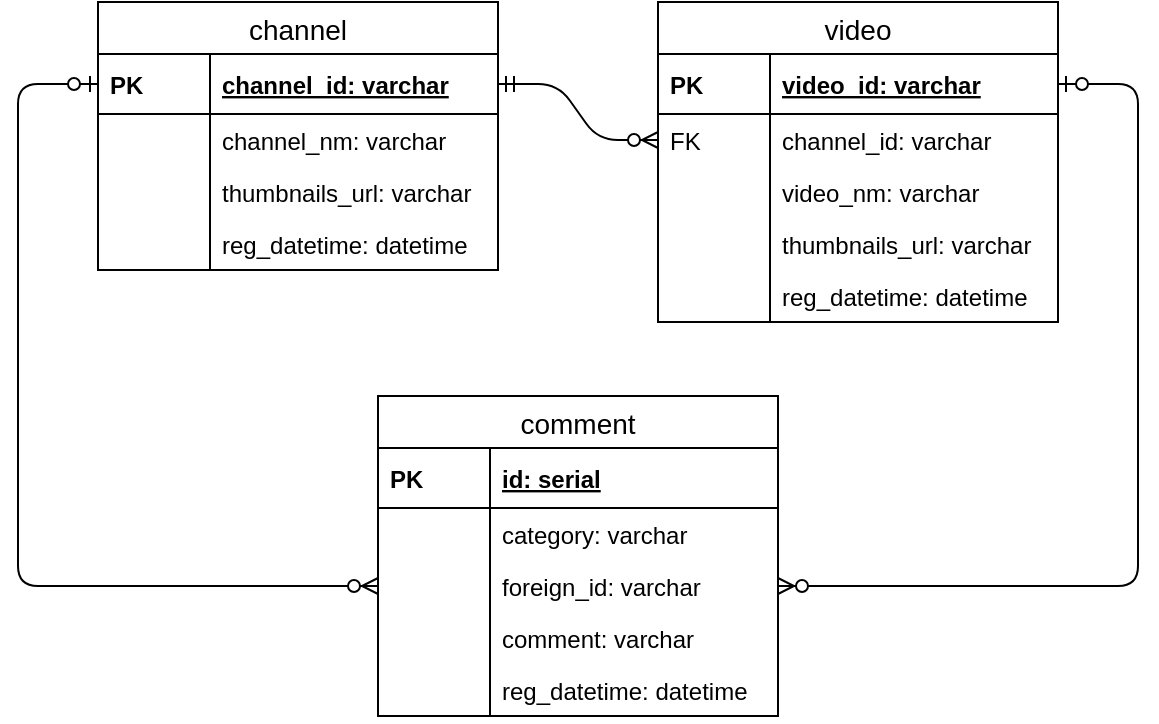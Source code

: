 <mxfile version="13.4.2" type="device"><diagram id="YtEtHxPRF36dMk_ox_9-" name="Page-1"><mxGraphModel dx="727" dy="549" grid="1" gridSize="10" guides="1" tooltips="1" connect="1" arrows="1" fold="1" page="1" pageScale="1" pageWidth="827" pageHeight="583" math="0" shadow="0"><root><mxCell id="0"/><mxCell id="1" parent="0"/><mxCell id="BzxGi_w3EMAv0AaPhun--21" value="" style="edgeStyle=entityRelationEdgeStyle;fontSize=12;html=1;endArrow=ERzeroToMany;startArrow=ERmandOne;exitX=1;exitY=0.5;exitDx=0;exitDy=0;entryX=0;entryY=0.5;entryDx=0;entryDy=0;" parent="1" source="BzxGi_w3EMAv0AaPhun--12" target="BzxGi_w3EMAv0AaPhun--19" edge="1"><mxGeometry width="100" height="100" relative="1" as="geometry"><mxPoint x="414" y="363" as="sourcePoint"/><mxPoint x="514" y="263" as="targetPoint"/></mxGeometry></mxCell><mxCell id="BzxGi_w3EMAv0AaPhun--47" value="" style="edgeStyle=orthogonalEdgeStyle;fontSize=12;html=1;endArrow=ERzeroToMany;startArrow=ERzeroToOne;entryX=0;entryY=0.5;entryDx=0;entryDy=0;exitX=0;exitY=0.5;exitDx=0;exitDy=0;" parent="1" source="BzxGi_w3EMAv0AaPhun--12" target="xQGNOq53FR3Hg6gJ6Ato-13" edge="1"><mxGeometry width="100" height="100" relative="1" as="geometry"><mxPoint x="44" y="309" as="sourcePoint"/><mxPoint x="144" y="209" as="targetPoint"/><Array as="points"><mxPoint x="134" y="154"/><mxPoint x="134" y="405"/></Array></mxGeometry></mxCell><mxCell id="BzxGi_w3EMAv0AaPhun--48" value="" style="edgeStyle=orthogonalEdgeStyle;fontSize=12;html=1;endArrow=ERzeroToMany;startArrow=ERzeroToOne;exitX=1;exitY=0.5;exitDx=0;exitDy=0;entryX=1;entryY=0.5;entryDx=0;entryDy=0;" parent="1" source="BzxGi_w3EMAv0AaPhun--17" target="xQGNOq53FR3Hg6gJ6Ato-13" edge="1"><mxGeometry width="100" height="100" relative="1" as="geometry"><mxPoint x="544" y="293" as="sourcePoint"/><mxPoint x="614" y="419" as="targetPoint"/><Array as="points"><mxPoint x="694" y="154"/><mxPoint x="694" y="405"/></Array></mxGeometry></mxCell><mxCell id="BzxGi_w3EMAv0AaPhun--16" value="video" style="swimlane;fontStyle=0;childLayout=stackLayout;horizontal=1;startSize=26;horizontalStack=0;resizeParent=1;resizeParentMax=0;resizeLast=0;collapsible=1;marginBottom=0;align=center;fontSize=14;" parent="1" vertex="1"><mxGeometry x="454" y="113" width="200" height="160" as="geometry"/></mxCell><mxCell id="BzxGi_w3EMAv0AaPhun--17" value="video_id: varchar" style="shape=partialRectangle;top=0;left=0;right=0;bottom=1;align=left;verticalAlign=middle;fillColor=none;spacingLeft=60;spacingRight=4;overflow=hidden;rotatable=0;points=[[0,0.5],[1,0.5]];portConstraint=eastwest;dropTarget=0;fontStyle=5;fontSize=12;" parent="BzxGi_w3EMAv0AaPhun--16" vertex="1"><mxGeometry y="26" width="200" height="30" as="geometry"/></mxCell><mxCell id="BzxGi_w3EMAv0AaPhun--18" value="PK" style="shape=partialRectangle;fontStyle=1;top=0;left=0;bottom=0;fillColor=none;align=left;verticalAlign=middle;spacingLeft=4;spacingRight=4;overflow=hidden;rotatable=0;points=[];portConstraint=eastwest;part=1;fontSize=12;" parent="BzxGi_w3EMAv0AaPhun--17" vertex="1" connectable="0"><mxGeometry width="56" height="30" as="geometry"/></mxCell><mxCell id="BzxGi_w3EMAv0AaPhun--19" value="channel_id: varchar" style="shape=partialRectangle;top=0;left=0;right=0;bottom=0;align=left;verticalAlign=top;fillColor=none;spacingLeft=60;spacingRight=4;overflow=hidden;rotatable=0;points=[[0,0.5],[1,0.5]];portConstraint=eastwest;dropTarget=0;fontSize=12;" parent="BzxGi_w3EMAv0AaPhun--16" vertex="1"><mxGeometry y="56" width="200" height="26" as="geometry"/></mxCell><mxCell id="BzxGi_w3EMAv0AaPhun--20" value="FK" style="shape=partialRectangle;top=0;left=0;bottom=0;fillColor=none;align=left;verticalAlign=top;spacingLeft=4;spacingRight=4;overflow=hidden;rotatable=0;points=[];portConstraint=eastwest;part=1;fontSize=12;" parent="BzxGi_w3EMAv0AaPhun--19" vertex="1" connectable="0"><mxGeometry width="56" height="26" as="geometry"/></mxCell><mxCell id="xQGNOq53FR3Hg6gJ6Ato-5" value="video_nm: varchar" style="shape=partialRectangle;top=0;left=0;right=0;bottom=0;align=left;verticalAlign=top;fillColor=none;spacingLeft=60;spacingRight=4;overflow=hidden;rotatable=0;points=[[0,0.5],[1,0.5]];portConstraint=eastwest;dropTarget=0;fontSize=12;" vertex="1" parent="BzxGi_w3EMAv0AaPhun--16"><mxGeometry y="82" width="200" height="26" as="geometry"/></mxCell><mxCell id="xQGNOq53FR3Hg6gJ6Ato-6" value="" style="shape=partialRectangle;top=0;left=0;bottom=0;fillColor=none;align=left;verticalAlign=top;spacingLeft=4;spacingRight=4;overflow=hidden;rotatable=0;points=[];portConstraint=eastwest;part=1;fontSize=12;" vertex="1" connectable="0" parent="xQGNOq53FR3Hg6gJ6Ato-5"><mxGeometry width="56" height="26" as="geometry"/></mxCell><mxCell id="xQGNOq53FR3Hg6gJ6Ato-7" value="thumbnails_url: varchar" style="shape=partialRectangle;top=0;left=0;right=0;bottom=0;align=left;verticalAlign=top;fillColor=none;spacingLeft=60;spacingRight=4;overflow=hidden;rotatable=0;points=[[0,0.5],[1,0.5]];portConstraint=eastwest;dropTarget=0;fontSize=12;" vertex="1" parent="BzxGi_w3EMAv0AaPhun--16"><mxGeometry y="108" width="200" height="26" as="geometry"/></mxCell><mxCell id="xQGNOq53FR3Hg6gJ6Ato-8" value="" style="shape=partialRectangle;top=0;left=0;bottom=0;fillColor=none;align=left;verticalAlign=top;spacingLeft=4;spacingRight=4;overflow=hidden;rotatable=0;points=[];portConstraint=eastwest;part=1;fontSize=12;" vertex="1" connectable="0" parent="xQGNOq53FR3Hg6gJ6Ato-7"><mxGeometry width="56" height="26" as="geometry"/></mxCell><mxCell id="xQGNOq53FR3Hg6gJ6Ato-9" value="reg_datetime: datetime" style="shape=partialRectangle;top=0;left=0;right=0;bottom=0;align=left;verticalAlign=top;fillColor=none;spacingLeft=60;spacingRight=4;overflow=hidden;rotatable=0;points=[[0,0.5],[1,0.5]];portConstraint=eastwest;dropTarget=0;fontSize=12;" vertex="1" parent="BzxGi_w3EMAv0AaPhun--16"><mxGeometry y="134" width="200" height="26" as="geometry"/></mxCell><mxCell id="xQGNOq53FR3Hg6gJ6Ato-10" value="" style="shape=partialRectangle;top=0;left=0;bottom=0;fillColor=none;align=left;verticalAlign=top;spacingLeft=4;spacingRight=4;overflow=hidden;rotatable=0;points=[];portConstraint=eastwest;part=1;fontSize=12;" vertex="1" connectable="0" parent="xQGNOq53FR3Hg6gJ6Ato-9"><mxGeometry width="56" height="26" as="geometry"/></mxCell><mxCell id="BzxGi_w3EMAv0AaPhun--9" value="channel" style="swimlane;fontStyle=0;childLayout=stackLayout;horizontal=1;startSize=26;horizontalStack=0;resizeParent=1;resizeParentMax=0;resizeLast=0;collapsible=1;marginBottom=0;align=center;fontSize=14;" parent="1" vertex="1"><mxGeometry x="174" y="113" width="200" height="134" as="geometry"/></mxCell><mxCell id="BzxGi_w3EMAv0AaPhun--12" value="channel_id: varchar" style="shape=partialRectangle;top=0;left=0;right=0;bottom=1;align=left;verticalAlign=middle;fillColor=none;spacingLeft=60;spacingRight=4;overflow=hidden;rotatable=0;points=[[0,0.5],[1,0.5]];portConstraint=eastwest;dropTarget=0;fontStyle=5;fontSize=12;" parent="BzxGi_w3EMAv0AaPhun--9" vertex="1"><mxGeometry y="26" width="200" height="30" as="geometry"/></mxCell><mxCell id="BzxGi_w3EMAv0AaPhun--13" value="PK" style="shape=partialRectangle;fontStyle=1;top=0;left=0;bottom=0;fillColor=none;align=left;verticalAlign=middle;spacingLeft=4;spacingRight=4;overflow=hidden;rotatable=0;points=[];portConstraint=eastwest;part=1;fontSize=12;" parent="BzxGi_w3EMAv0AaPhun--12" vertex="1" connectable="0"><mxGeometry width="56" height="30" as="geometry"/></mxCell><mxCell id="BzxGi_w3EMAv0AaPhun--14" value="channel_nm: varchar" style="shape=partialRectangle;top=0;left=0;right=0;bottom=0;align=left;verticalAlign=top;fillColor=none;spacingLeft=60;spacingRight=4;overflow=hidden;rotatable=0;points=[[0,0.5],[1,0.5]];portConstraint=eastwest;dropTarget=0;fontSize=12;" parent="BzxGi_w3EMAv0AaPhun--9" vertex="1"><mxGeometry y="56" width="200" height="26" as="geometry"/></mxCell><mxCell id="BzxGi_w3EMAv0AaPhun--15" value="" style="shape=partialRectangle;top=0;left=0;bottom=0;fillColor=none;align=left;verticalAlign=top;spacingLeft=4;spacingRight=4;overflow=hidden;rotatable=0;points=[];portConstraint=eastwest;part=1;fontSize=12;" parent="BzxGi_w3EMAv0AaPhun--14" vertex="1" connectable="0"><mxGeometry width="56" height="26" as="geometry"/></mxCell><mxCell id="xQGNOq53FR3Hg6gJ6Ato-1" value="thumbnails_url: varchar" style="shape=partialRectangle;top=0;left=0;right=0;bottom=0;align=left;verticalAlign=top;fillColor=none;spacingLeft=60;spacingRight=4;overflow=hidden;rotatable=0;points=[[0,0.5],[1,0.5]];portConstraint=eastwest;dropTarget=0;fontSize=12;" vertex="1" parent="BzxGi_w3EMAv0AaPhun--9"><mxGeometry y="82" width="200" height="26" as="geometry"/></mxCell><mxCell id="xQGNOq53FR3Hg6gJ6Ato-2" value="" style="shape=partialRectangle;top=0;left=0;bottom=0;fillColor=none;align=left;verticalAlign=top;spacingLeft=4;spacingRight=4;overflow=hidden;rotatable=0;points=[];portConstraint=eastwest;part=1;fontSize=12;" vertex="1" connectable="0" parent="xQGNOq53FR3Hg6gJ6Ato-1"><mxGeometry width="56" height="26" as="geometry"/></mxCell><mxCell id="xQGNOq53FR3Hg6gJ6Ato-3" value="reg_datetime: datetime" style="shape=partialRectangle;top=0;left=0;right=0;bottom=0;align=left;verticalAlign=top;fillColor=none;spacingLeft=60;spacingRight=4;overflow=hidden;rotatable=0;points=[[0,0.5],[1,0.5]];portConstraint=eastwest;dropTarget=0;fontSize=12;" vertex="1" parent="BzxGi_w3EMAv0AaPhun--9"><mxGeometry y="108" width="200" height="26" as="geometry"/></mxCell><mxCell id="xQGNOq53FR3Hg6gJ6Ato-4" value="" style="shape=partialRectangle;top=0;left=0;bottom=0;fillColor=none;align=left;verticalAlign=top;spacingLeft=4;spacingRight=4;overflow=hidden;rotatable=0;points=[];portConstraint=eastwest;part=1;fontSize=12;" vertex="1" connectable="0" parent="xQGNOq53FR3Hg6gJ6Ato-3"><mxGeometry width="56" height="26" as="geometry"/></mxCell><mxCell id="BzxGi_w3EMAv0AaPhun--38" value="comment" style="swimlane;fontStyle=0;childLayout=stackLayout;horizontal=1;startSize=26;horizontalStack=0;resizeParent=1;resizeParentMax=0;resizeLast=0;collapsible=1;marginBottom=0;align=center;fontSize=14;" parent="1" vertex="1"><mxGeometry x="314" y="310" width="200" height="160" as="geometry"/></mxCell><mxCell id="BzxGi_w3EMAv0AaPhun--41" value="id: serial" style="shape=partialRectangle;top=0;left=0;right=0;bottom=1;align=left;verticalAlign=middle;fillColor=none;spacingLeft=60;spacingRight=4;overflow=hidden;rotatable=0;points=[[0,0.5],[1,0.5]];portConstraint=eastwest;dropTarget=0;fontStyle=5;fontSize=12;" parent="BzxGi_w3EMAv0AaPhun--38" vertex="1"><mxGeometry y="26" width="200" height="30" as="geometry"/></mxCell><mxCell id="BzxGi_w3EMAv0AaPhun--42" value="PK" style="shape=partialRectangle;fontStyle=1;top=0;left=0;bottom=0;fillColor=none;align=left;verticalAlign=middle;spacingLeft=4;spacingRight=4;overflow=hidden;rotatable=0;points=[];portConstraint=eastwest;part=1;fontSize=12;" parent="BzxGi_w3EMAv0AaPhun--41" vertex="1" connectable="0"><mxGeometry width="56" height="30" as="geometry"/></mxCell><mxCell id="BzxGi_w3EMAv0AaPhun--43" value="category: varchar" style="shape=partialRectangle;top=0;left=0;right=0;bottom=0;align=left;verticalAlign=top;fillColor=none;spacingLeft=60;spacingRight=4;overflow=hidden;rotatable=0;points=[[0,0.5],[1,0.5]];portConstraint=eastwest;dropTarget=0;fontSize=12;" parent="BzxGi_w3EMAv0AaPhun--38" vertex="1"><mxGeometry y="56" width="200" height="26" as="geometry"/></mxCell><mxCell id="BzxGi_w3EMAv0AaPhun--44" value="" style="shape=partialRectangle;top=0;left=0;bottom=0;fillColor=none;align=left;verticalAlign=top;spacingLeft=4;spacingRight=4;overflow=hidden;rotatable=0;points=[];portConstraint=eastwest;part=1;fontSize=12;" parent="BzxGi_w3EMAv0AaPhun--43" vertex="1" connectable="0"><mxGeometry width="56" height="26" as="geometry"/></mxCell><mxCell id="xQGNOq53FR3Hg6gJ6Ato-13" value="foreign_id: varchar" style="shape=partialRectangle;top=0;left=0;right=0;bottom=0;align=left;verticalAlign=top;fillColor=none;spacingLeft=60;spacingRight=4;overflow=hidden;rotatable=0;points=[[0,0.5],[1,0.5]];portConstraint=eastwest;dropTarget=0;fontSize=12;" vertex="1" parent="BzxGi_w3EMAv0AaPhun--38"><mxGeometry y="82" width="200" height="26" as="geometry"/></mxCell><mxCell id="xQGNOq53FR3Hg6gJ6Ato-14" value="" style="shape=partialRectangle;top=0;left=0;bottom=0;fillColor=none;align=left;verticalAlign=top;spacingLeft=4;spacingRight=4;overflow=hidden;rotatable=0;points=[];portConstraint=eastwest;part=1;fontSize=12;" vertex="1" connectable="0" parent="xQGNOq53FR3Hg6gJ6Ato-13"><mxGeometry width="56" height="26" as="geometry"/></mxCell><mxCell id="xQGNOq53FR3Hg6gJ6Ato-11" value="comment: varchar" style="shape=partialRectangle;top=0;left=0;right=0;bottom=0;align=left;verticalAlign=top;fillColor=none;spacingLeft=60;spacingRight=4;overflow=hidden;rotatable=0;points=[[0,0.5],[1,0.5]];portConstraint=eastwest;dropTarget=0;fontSize=12;" vertex="1" parent="BzxGi_w3EMAv0AaPhun--38"><mxGeometry y="108" width="200" height="26" as="geometry"/></mxCell><mxCell id="xQGNOq53FR3Hg6gJ6Ato-12" value="" style="shape=partialRectangle;top=0;left=0;bottom=0;fillColor=none;align=left;verticalAlign=top;spacingLeft=4;spacingRight=4;overflow=hidden;rotatable=0;points=[];portConstraint=eastwest;part=1;fontSize=12;" vertex="1" connectable="0" parent="xQGNOq53FR3Hg6gJ6Ato-11"><mxGeometry width="56" height="26" as="geometry"/></mxCell><mxCell id="BzxGi_w3EMAv0AaPhun--45" value="reg_datetime: datetime" style="shape=partialRectangle;top=0;left=0;right=0;bottom=0;align=left;verticalAlign=top;fillColor=none;spacingLeft=60;spacingRight=4;overflow=hidden;rotatable=0;points=[[0,0.5],[1,0.5]];portConstraint=eastwest;dropTarget=0;fontSize=12;" parent="BzxGi_w3EMAv0AaPhun--38" vertex="1"><mxGeometry y="134" width="200" height="26" as="geometry"/></mxCell><mxCell id="BzxGi_w3EMAv0AaPhun--46" value="" style="shape=partialRectangle;top=0;left=0;bottom=0;fillColor=none;align=left;verticalAlign=top;spacingLeft=4;spacingRight=4;overflow=hidden;rotatable=0;points=[];portConstraint=eastwest;part=1;fontSize=12;" parent="BzxGi_w3EMAv0AaPhun--45" vertex="1" connectable="0"><mxGeometry width="56" height="26" as="geometry"/></mxCell></root></mxGraphModel></diagram></mxfile>